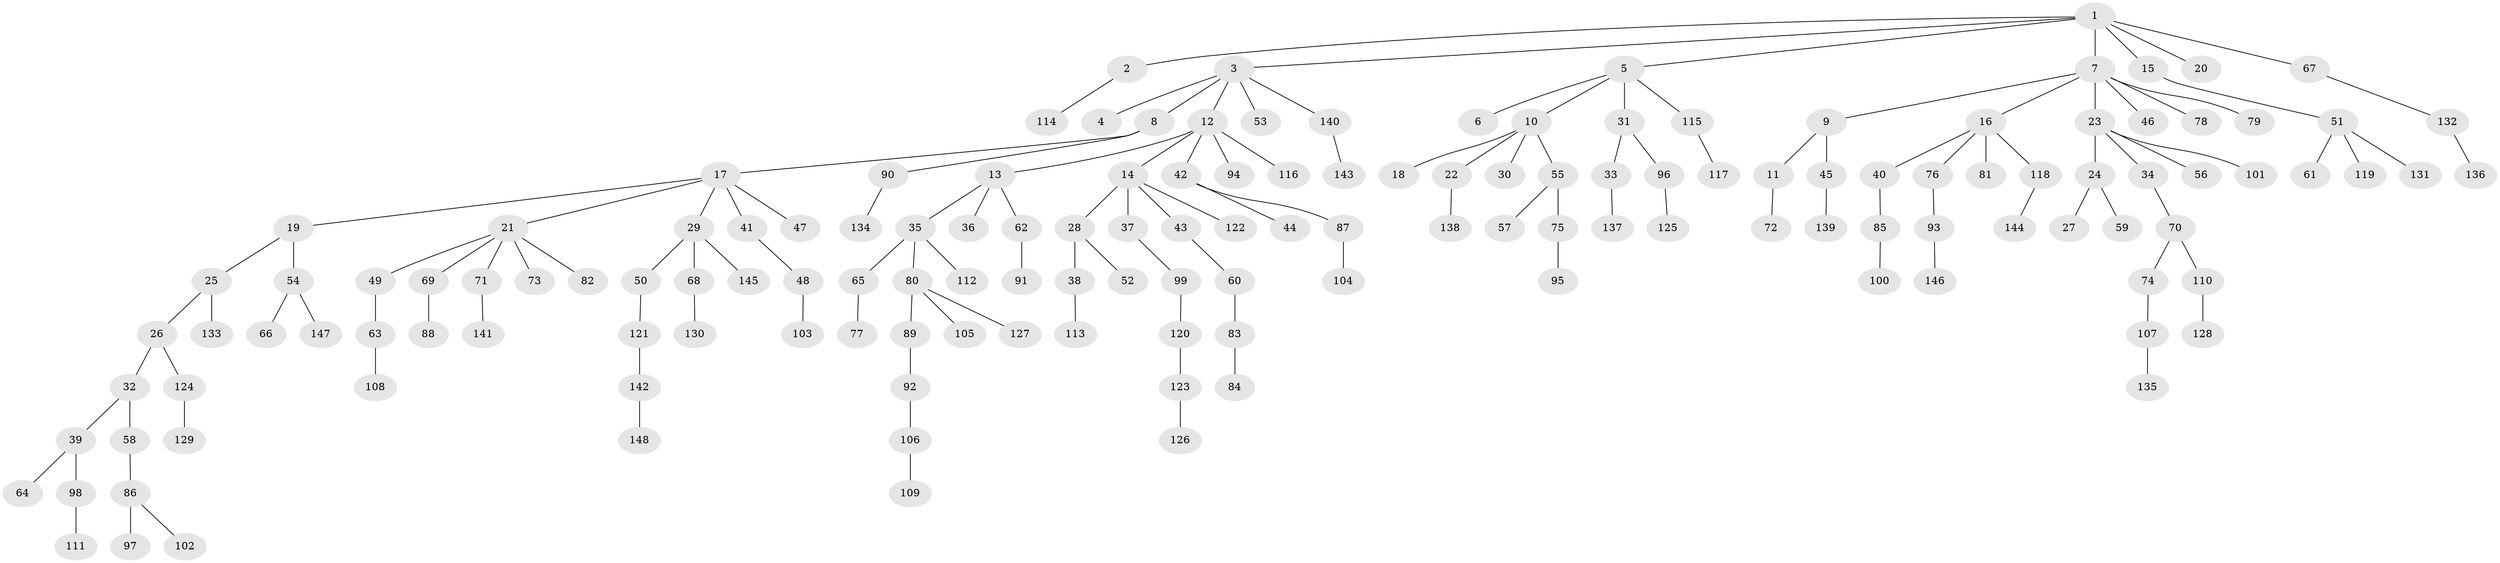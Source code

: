 // coarse degree distribution, {10: 0.00980392156862745, 2: 0.23529411764705882, 6: 0.0196078431372549, 1: 0.5588235294117647, 8: 0.0196078431372549, 3: 0.06862745098039216, 4: 0.06862745098039216, 5: 0.0196078431372549}
// Generated by graph-tools (version 1.1) at 2025/52/02/27/25 19:52:10]
// undirected, 148 vertices, 147 edges
graph export_dot {
graph [start="1"]
  node [color=gray90,style=filled];
  1;
  2;
  3;
  4;
  5;
  6;
  7;
  8;
  9;
  10;
  11;
  12;
  13;
  14;
  15;
  16;
  17;
  18;
  19;
  20;
  21;
  22;
  23;
  24;
  25;
  26;
  27;
  28;
  29;
  30;
  31;
  32;
  33;
  34;
  35;
  36;
  37;
  38;
  39;
  40;
  41;
  42;
  43;
  44;
  45;
  46;
  47;
  48;
  49;
  50;
  51;
  52;
  53;
  54;
  55;
  56;
  57;
  58;
  59;
  60;
  61;
  62;
  63;
  64;
  65;
  66;
  67;
  68;
  69;
  70;
  71;
  72;
  73;
  74;
  75;
  76;
  77;
  78;
  79;
  80;
  81;
  82;
  83;
  84;
  85;
  86;
  87;
  88;
  89;
  90;
  91;
  92;
  93;
  94;
  95;
  96;
  97;
  98;
  99;
  100;
  101;
  102;
  103;
  104;
  105;
  106;
  107;
  108;
  109;
  110;
  111;
  112;
  113;
  114;
  115;
  116;
  117;
  118;
  119;
  120;
  121;
  122;
  123;
  124;
  125;
  126;
  127;
  128;
  129;
  130;
  131;
  132;
  133;
  134;
  135;
  136;
  137;
  138;
  139;
  140;
  141;
  142;
  143;
  144;
  145;
  146;
  147;
  148;
  1 -- 2;
  1 -- 3;
  1 -- 5;
  1 -- 7;
  1 -- 15;
  1 -- 20;
  1 -- 67;
  2 -- 114;
  3 -- 4;
  3 -- 8;
  3 -- 12;
  3 -- 53;
  3 -- 140;
  5 -- 6;
  5 -- 10;
  5 -- 31;
  5 -- 115;
  7 -- 9;
  7 -- 16;
  7 -- 23;
  7 -- 46;
  7 -- 78;
  7 -- 79;
  8 -- 17;
  8 -- 90;
  9 -- 11;
  9 -- 45;
  10 -- 18;
  10 -- 22;
  10 -- 30;
  10 -- 55;
  11 -- 72;
  12 -- 13;
  12 -- 14;
  12 -- 42;
  12 -- 94;
  12 -- 116;
  13 -- 35;
  13 -- 36;
  13 -- 62;
  14 -- 28;
  14 -- 37;
  14 -- 43;
  14 -- 122;
  15 -- 51;
  16 -- 40;
  16 -- 76;
  16 -- 81;
  16 -- 118;
  17 -- 19;
  17 -- 21;
  17 -- 29;
  17 -- 41;
  17 -- 47;
  19 -- 25;
  19 -- 54;
  21 -- 49;
  21 -- 69;
  21 -- 71;
  21 -- 73;
  21 -- 82;
  22 -- 138;
  23 -- 24;
  23 -- 34;
  23 -- 56;
  23 -- 101;
  24 -- 27;
  24 -- 59;
  25 -- 26;
  25 -- 133;
  26 -- 32;
  26 -- 124;
  28 -- 38;
  28 -- 52;
  29 -- 50;
  29 -- 68;
  29 -- 145;
  31 -- 33;
  31 -- 96;
  32 -- 39;
  32 -- 58;
  33 -- 137;
  34 -- 70;
  35 -- 65;
  35 -- 80;
  35 -- 112;
  37 -- 99;
  38 -- 113;
  39 -- 64;
  39 -- 98;
  40 -- 85;
  41 -- 48;
  42 -- 44;
  42 -- 87;
  43 -- 60;
  45 -- 139;
  48 -- 103;
  49 -- 63;
  50 -- 121;
  51 -- 61;
  51 -- 119;
  51 -- 131;
  54 -- 66;
  54 -- 147;
  55 -- 57;
  55 -- 75;
  58 -- 86;
  60 -- 83;
  62 -- 91;
  63 -- 108;
  65 -- 77;
  67 -- 132;
  68 -- 130;
  69 -- 88;
  70 -- 74;
  70 -- 110;
  71 -- 141;
  74 -- 107;
  75 -- 95;
  76 -- 93;
  80 -- 89;
  80 -- 105;
  80 -- 127;
  83 -- 84;
  85 -- 100;
  86 -- 97;
  86 -- 102;
  87 -- 104;
  89 -- 92;
  90 -- 134;
  92 -- 106;
  93 -- 146;
  96 -- 125;
  98 -- 111;
  99 -- 120;
  106 -- 109;
  107 -- 135;
  110 -- 128;
  115 -- 117;
  118 -- 144;
  120 -- 123;
  121 -- 142;
  123 -- 126;
  124 -- 129;
  132 -- 136;
  140 -- 143;
  142 -- 148;
}
